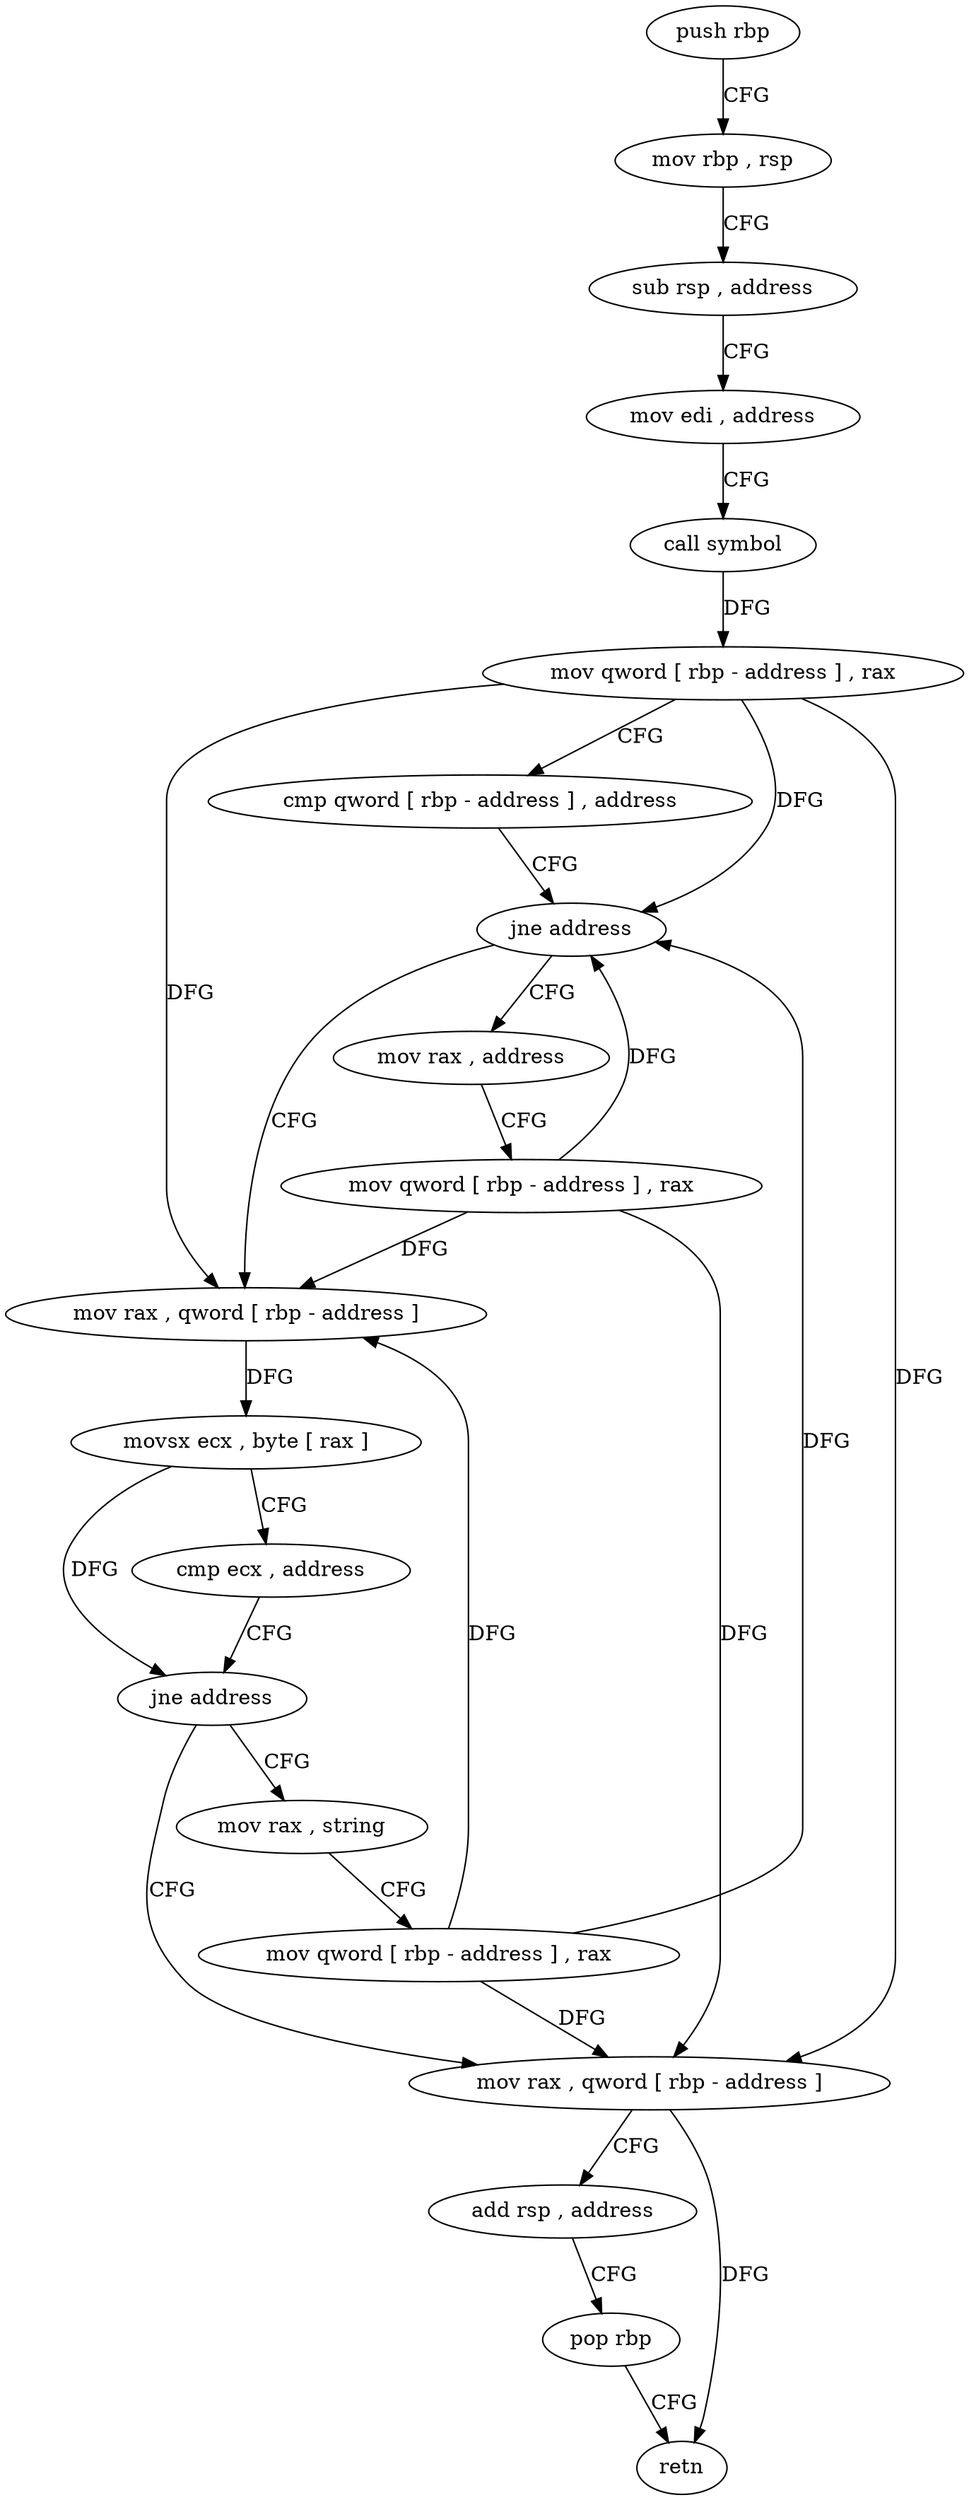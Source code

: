 digraph "func" {
"4243008" [label = "push rbp" ]
"4243009" [label = "mov rbp , rsp" ]
"4243012" [label = "sub rsp , address" ]
"4243016" [label = "mov edi , address" ]
"4243021" [label = "call symbol" ]
"4243026" [label = "mov qword [ rbp - address ] , rax" ]
"4243030" [label = "cmp qword [ rbp - address ] , address" ]
"4243035" [label = "jne address" ]
"4243055" [label = "mov rax , qword [ rbp - address ]" ]
"4243041" [label = "mov rax , address" ]
"4243059" [label = "movsx ecx , byte [ rax ]" ]
"4243062" [label = "cmp ecx , address" ]
"4243065" [label = "jne address" ]
"4243085" [label = "mov rax , qword [ rbp - address ]" ]
"4243071" [label = "mov rax , string" ]
"4243051" [label = "mov qword [ rbp - address ] , rax" ]
"4243089" [label = "add rsp , address" ]
"4243093" [label = "pop rbp" ]
"4243094" [label = "retn" ]
"4243081" [label = "mov qword [ rbp - address ] , rax" ]
"4243008" -> "4243009" [ label = "CFG" ]
"4243009" -> "4243012" [ label = "CFG" ]
"4243012" -> "4243016" [ label = "CFG" ]
"4243016" -> "4243021" [ label = "CFG" ]
"4243021" -> "4243026" [ label = "DFG" ]
"4243026" -> "4243030" [ label = "CFG" ]
"4243026" -> "4243035" [ label = "DFG" ]
"4243026" -> "4243055" [ label = "DFG" ]
"4243026" -> "4243085" [ label = "DFG" ]
"4243030" -> "4243035" [ label = "CFG" ]
"4243035" -> "4243055" [ label = "CFG" ]
"4243035" -> "4243041" [ label = "CFG" ]
"4243055" -> "4243059" [ label = "DFG" ]
"4243041" -> "4243051" [ label = "CFG" ]
"4243059" -> "4243062" [ label = "CFG" ]
"4243059" -> "4243065" [ label = "DFG" ]
"4243062" -> "4243065" [ label = "CFG" ]
"4243065" -> "4243085" [ label = "CFG" ]
"4243065" -> "4243071" [ label = "CFG" ]
"4243085" -> "4243089" [ label = "CFG" ]
"4243085" -> "4243094" [ label = "DFG" ]
"4243071" -> "4243081" [ label = "CFG" ]
"4243051" -> "4243055" [ label = "DFG" ]
"4243051" -> "4243035" [ label = "DFG" ]
"4243051" -> "4243085" [ label = "DFG" ]
"4243089" -> "4243093" [ label = "CFG" ]
"4243093" -> "4243094" [ label = "CFG" ]
"4243081" -> "4243085" [ label = "DFG" ]
"4243081" -> "4243035" [ label = "DFG" ]
"4243081" -> "4243055" [ label = "DFG" ]
}
